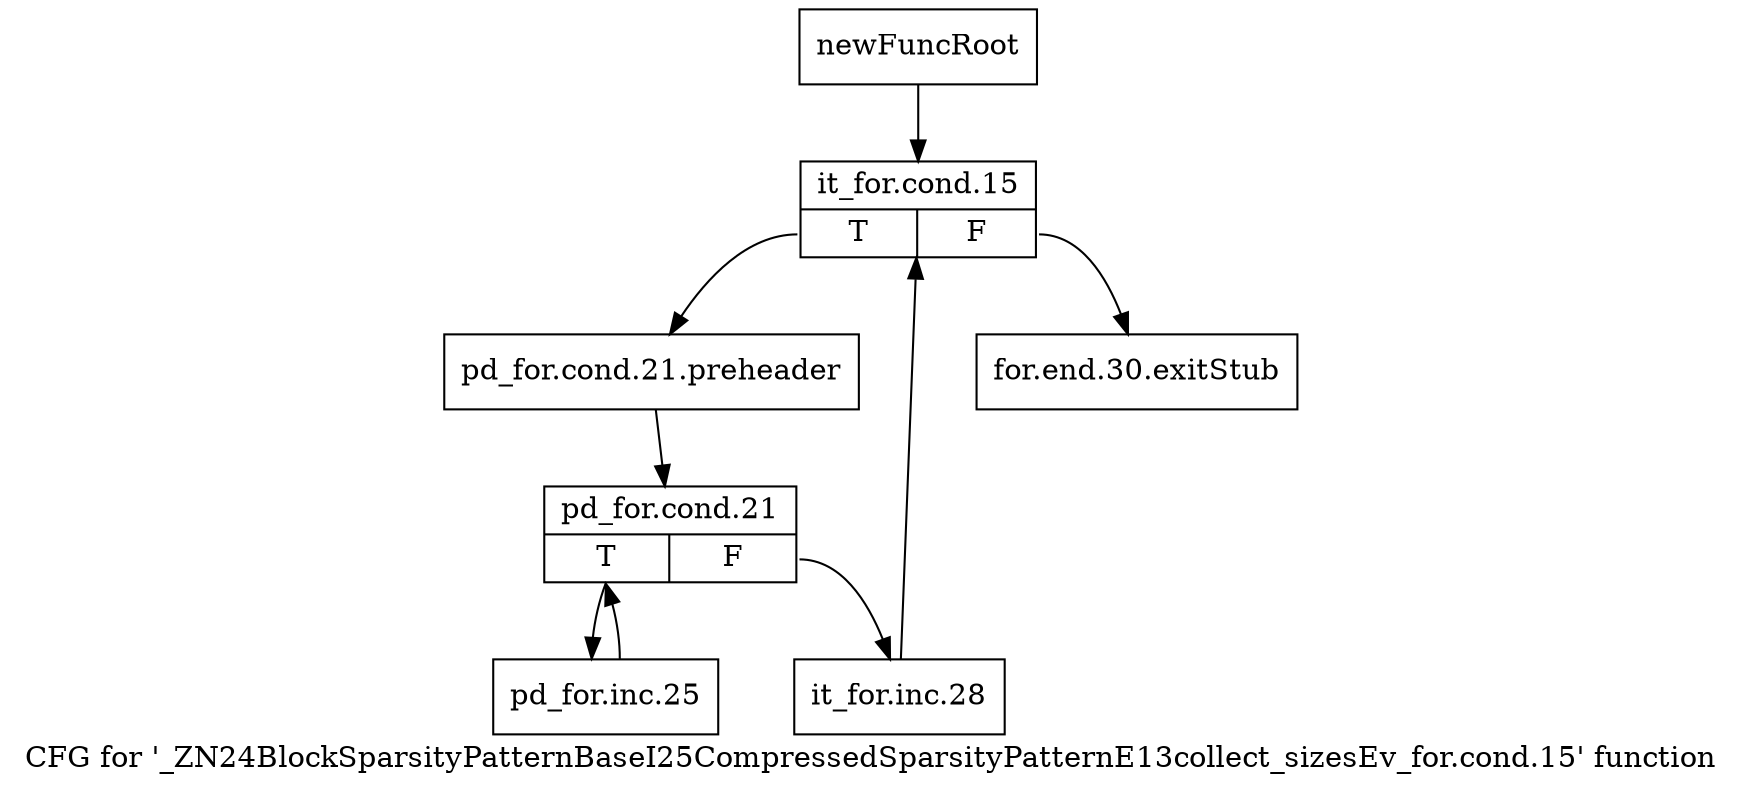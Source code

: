 digraph "CFG for '_ZN24BlockSparsityPatternBaseI25CompressedSparsityPatternE13collect_sizesEv_for.cond.15' function" {
	label="CFG for '_ZN24BlockSparsityPatternBaseI25CompressedSparsityPatternE13collect_sizesEv_for.cond.15' function";

	Node0x8b31d20 [shape=record,label="{newFuncRoot}"];
	Node0x8b31d20 -> Node0x8b32190;
	Node0x8b32140 [shape=record,label="{for.end.30.exitStub}"];
	Node0x8b32190 [shape=record,label="{it_for.cond.15|{<s0>T|<s1>F}}"];
	Node0x8b32190:s0 -> Node0x8b321e0;
	Node0x8b32190:s1 -> Node0x8b32140;
	Node0x8b321e0 [shape=record,label="{pd_for.cond.21.preheader}"];
	Node0x8b321e0 -> Node0x8b32230;
	Node0x8b32230 [shape=record,label="{pd_for.cond.21|{<s0>T|<s1>F}}"];
	Node0x8b32230:s0 -> Node0x8b322d0;
	Node0x8b32230:s1 -> Node0x8b32280;
	Node0x8b32280 [shape=record,label="{it_for.inc.28}"];
	Node0x8b32280 -> Node0x8b32190;
	Node0x8b322d0 [shape=record,label="{pd_for.inc.25}"];
	Node0x8b322d0 -> Node0x8b32230;
}
